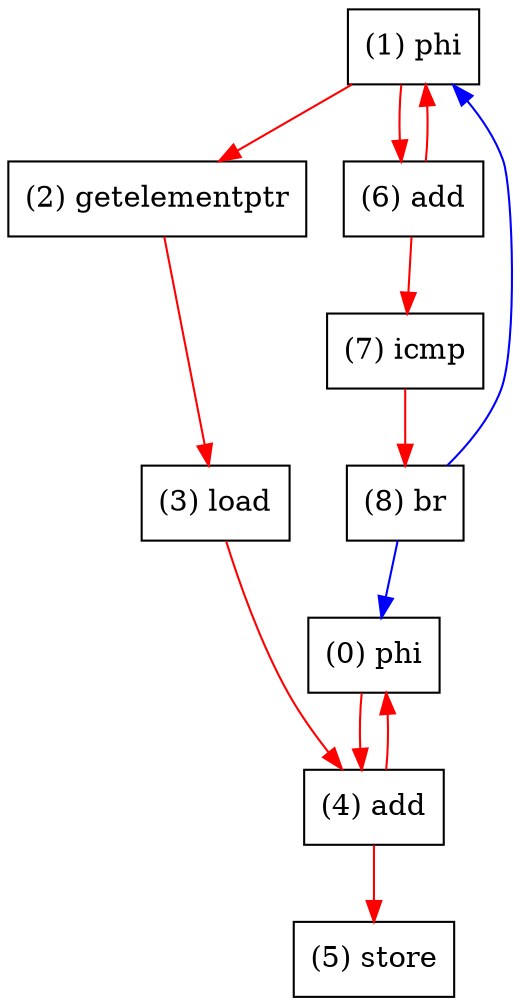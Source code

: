 digraph "DFG for'kernel' function" {
	Node0phi[shape=record, label="(0) phi"];
	Node1phi[shape=record, label="(1) phi"];
	Node2getelementptr[shape=record, label="(2) getelementptr"];
	Node3load[shape=record, label="(3) load"];
	Node4add[shape=record, label="(4) add"];
	Node5store[shape=record, label="(5) store"];
	Node6add[shape=record, label="(6) add"];
	Node7icmp[shape=record, label="(7) icmp"];
	Node8br[shape=record, label="(8) br"];
edge [color=blue]
	Node8br -> Node0phi
	Node8br -> Node1phi
edge [color=red]
	Node4add -> Node0phi
	Node6add -> Node1phi
	Node1phi -> Node2getelementptr
	Node2getelementptr -> Node3load
	Node0phi -> Node4add
	Node3load -> Node4add
	Node4add -> Node5store
	Node1phi -> Node6add
	Node6add -> Node7icmp
	Node7icmp -> Node8br
}
